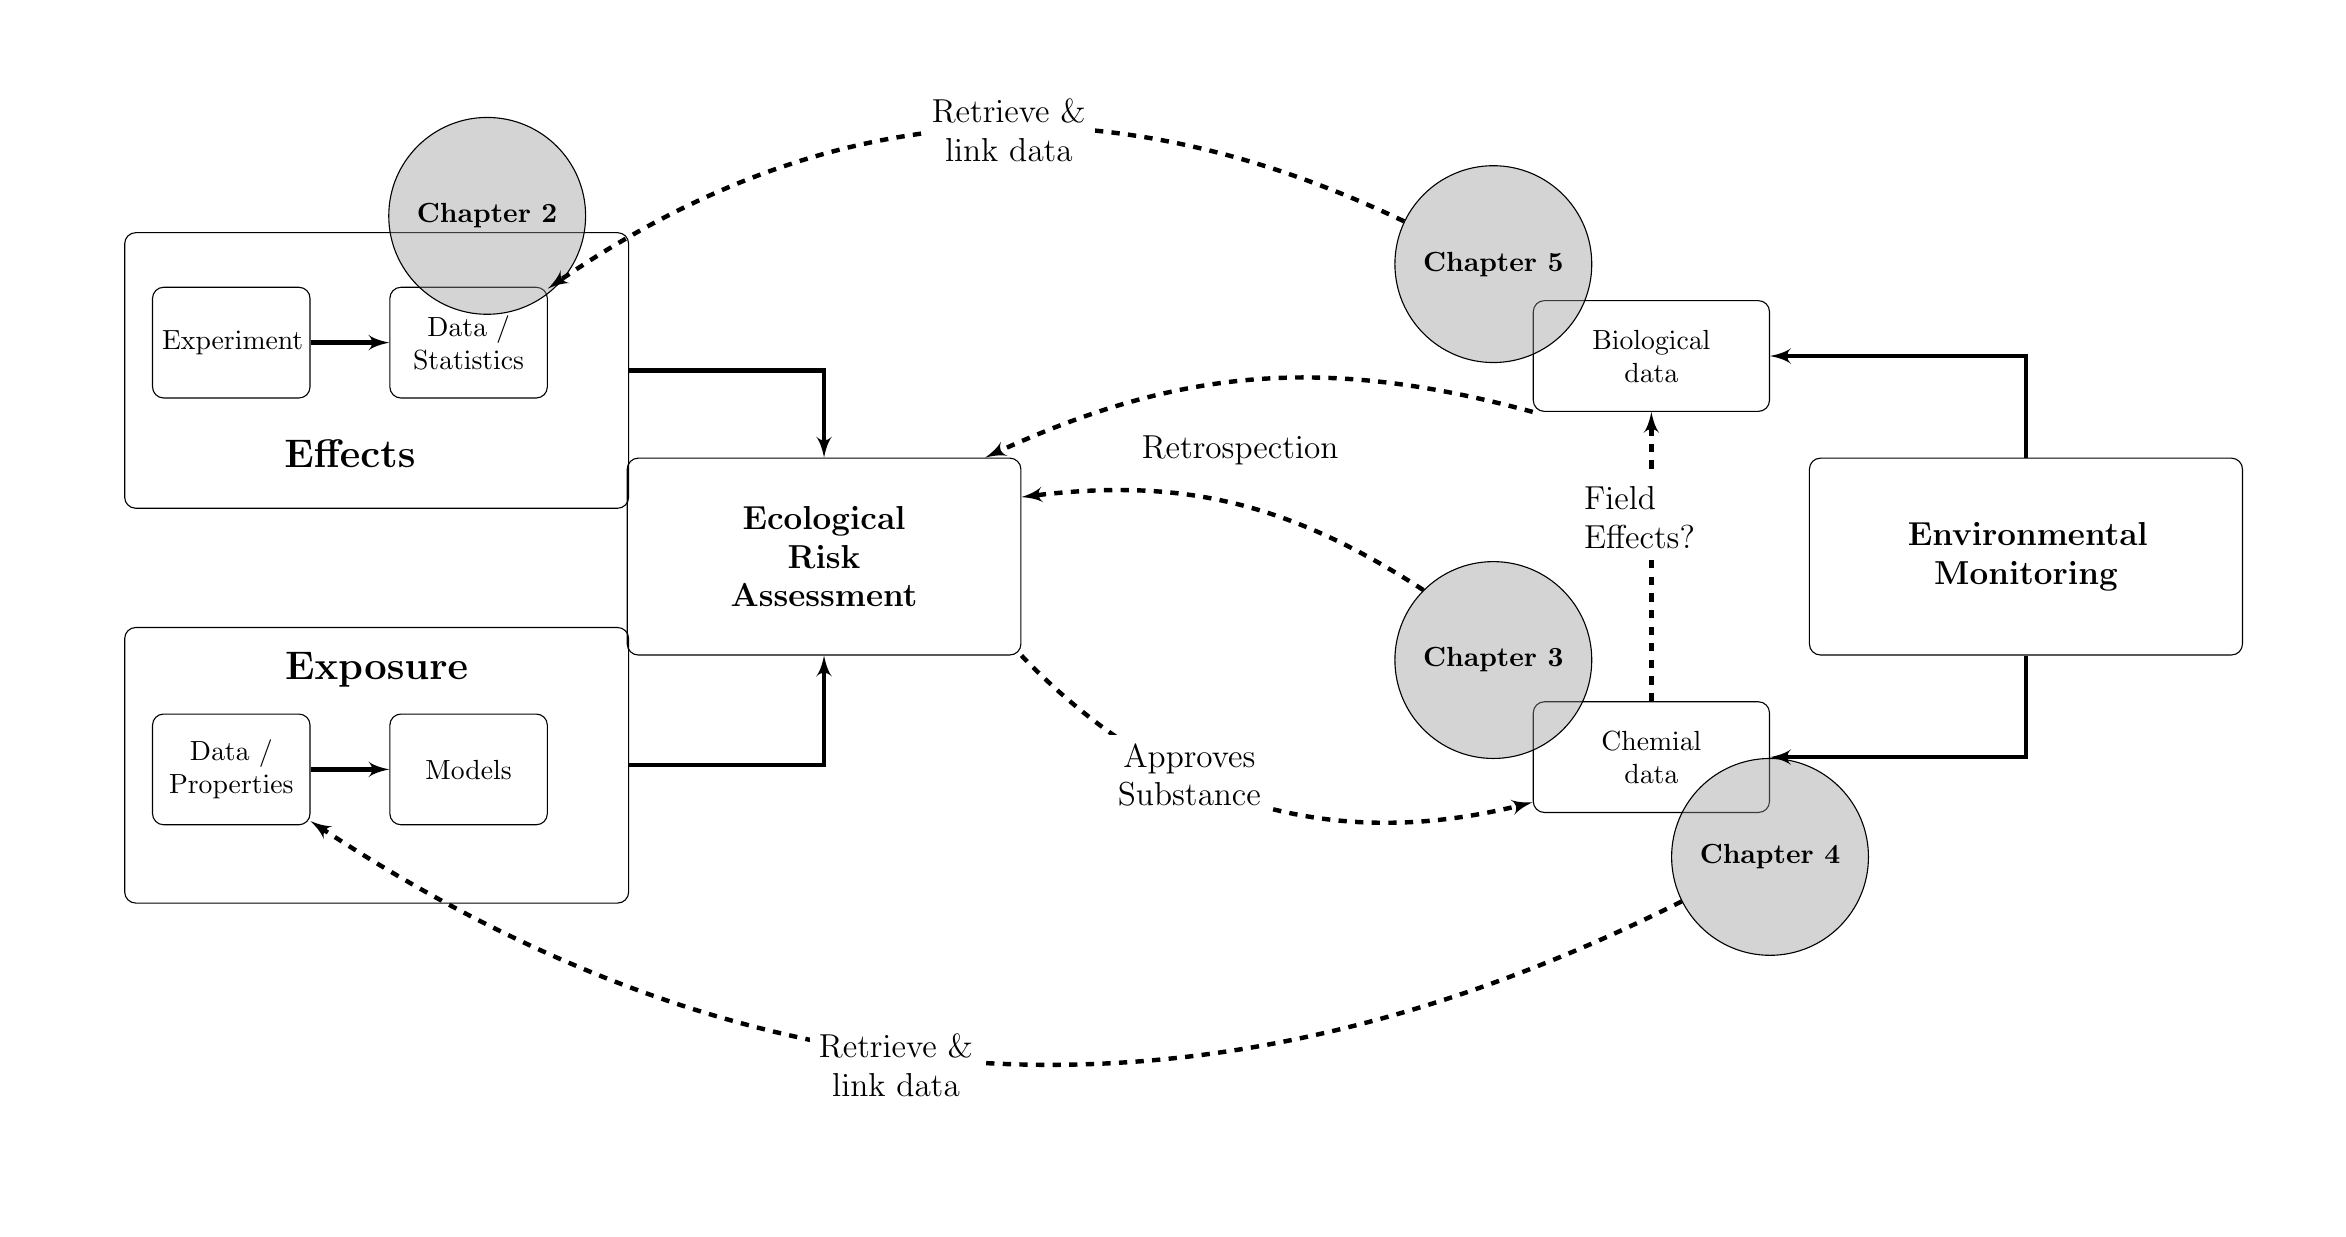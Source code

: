 % \tikzsetnextfilename{overview}
\usetikzlibrary{shapes, arrows, positioning, calc}
% Define elements
\tikzstyle{line} = [draw, -latex', ultra thick]
\tikzstyle{block} = [rectangle, draw, 
    text width=5em, text centered, rounded corners, minimum height=4em]
\tikzstyle{paper} = [circle, draw, fill=gray!85, fill opacity=0.4, text opacity=1,  font = \bf, minimum width=2.5cm]
\tikzstyle{textbf} = [text centered, font = \bf\Large]

\begin{tikzpicture}[node distance = 2cm, auto]
% clip figure
\clip(-2,-11) rectangle (26.5,4);

% % % grid for coordinates for clip
% \draw[help lines,xstep=1,ystep=1] (-2,-13) grid (30,6.5);
% \foreach \x in {-2,-1,...,30} { \node [anchor=north] at (\x,0) {\x}; }
% \foreach \y in {-13,-12,...,6} { \node [anchor=east] at (0,\y) {\y}; }


% Nodes
	%% Effects
	\node [name = exp, block, minimum width=2cm] {Experiment} ;
	\node [name = stat, block, minimum width=2cm, right=1cm of exp] {Data / Statistics} ;
    \node [name = eff, block, 
		minimum width=6.4cm, 
		minimum height=3.5cm, 
	below left=5mm of exp.west, anchor = west] {} ;
	\node[textbf, below right=10mm and 5mm of exp, anchor = south]{Effects};

	%% Exposure
  	\node [name = prop, block, minimum width=2cm, below=4cm of exp] {Data / Properties} ;
	\node [name = model, block, minimum width=2cm, right=1cm of prop] {Models} ;
	\node [name = expo, block, 
		minimum width=6.4cm, 
		minimum height=3.5cm, 
		below = 15mm of eff] {} ;
	\node[textbf, above=-2mm of expo, anchor = north]{Exposure};

	%% Risk Assessment
	\node [name = risk, block, below right=0.75cm and 1cm of stat,
       minimum width=5cm, 
		minimum height=2.5cm, 
		font = \bf\large,
		align = center,
       text width = 3cm] {Ecological Risk\\  Assessment};

	%% Monitoring data
	\node [name = monit, block, 
		right = 10cm of risk,
        minimum width=5.5cm, 
		minimum height=2.5cm, 
		font = \bf\large,
		align = center,
       text width = 3cm] {Environmental Monitoring};

	%% biological data
	\node [name = bio, block, 
		above left = 2cm and 2cm of monit, anchor = north,
		minimum width=3cm] { Biological data};
	%% chemical data
	\node [name = chem, block, 
		below left = 2cm and 2cm of monit, anchor = south,
		minimum width=3cm] { Chemial data};


  %% Chapters
	\node[name = chap2, paper, 
		above left = 9mm and -25mm of stat, 
		anchor = east]{Chapter 2};	
    \node[name = chap3, paper, 
		below left = -32mm and 5mm of chem, anchor = north,
		]{Chapter 3};
	\node[name = chap4, paper, 
		below right =  -7mm and 0mm of chem, anchor = north,
		]{Chapter 4};
	\node[name = chap5, paper, 
		above left= -8mm and 5mm of bio, anchor = south,
		]{Chapter 5};


% arrows
	\path [line] (exp) -- (stat);
	\path [line] (prop) -- (model);
	\path [line] (eff) -| (risk);
	\path [line] (expo) -| (risk);
	\path [line] (monit) |- (chem);
	\path [line] (monit) |- (bio);
	\path [line, dashed] (chap4) edge [bend left = 30]  node[yshift = 5mm, pos=0.5, font = \large, align = center, fill = white] {Retrieve \& \\ link data}  (prop);
    \path [line, dashed] (chap5) edge [bend right = 30]  node[below, yshift = 5mm, pos=0.45, font = \large, align = center, fill = white] {Retrieve \&\\ link data}  (stat);
    \path [line, dashed] (chem) -- node [name = feff, right, align = left, font = \large, fill = white, xshift = -10mm, yshift = 5mm] {Field \\ Effects?} (bio);
    \path [dashed] (bio.south west) edge [ -latex', bend right = 20, ultra thick] (risk);
    \path [dashed] (chap3.north west) edge [-latex', bend right = 20, ultra thick] node[xshift = 15mm, yshift =10mm, font = \large, align = center] {Retrospection}  (risk);
	\path [dashed] (risk.south east) edge [-latex' ,bend right = 30, ultra thick]  node [xshift = 10mm, pos =0.2,  below, font = \large, align = center, fill = white] {Approves \\ Substance} (chem);


\end{tikzpicture}
